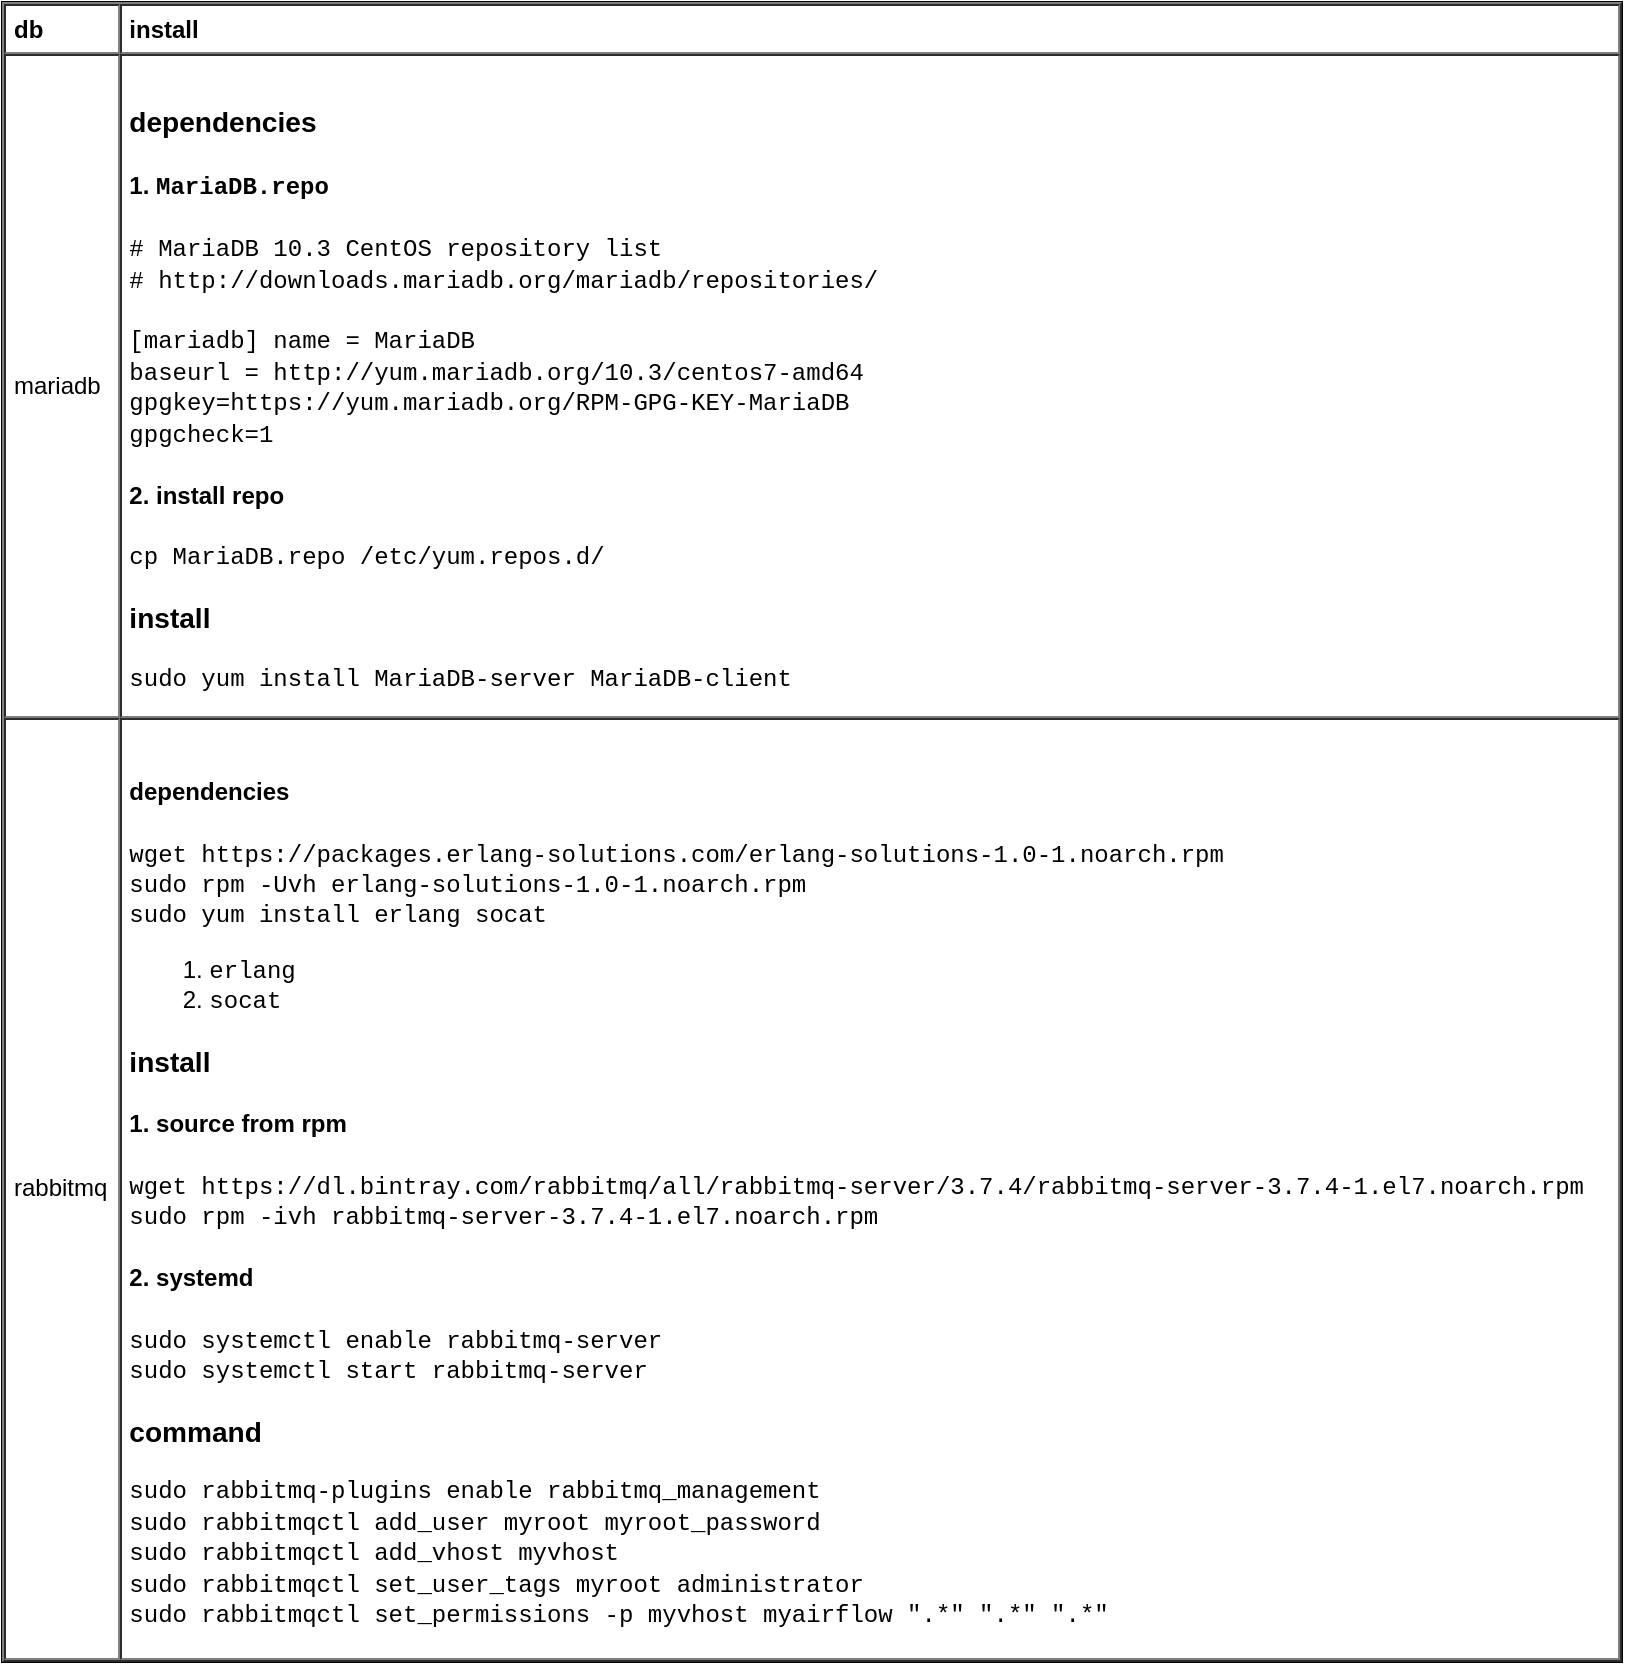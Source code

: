 <mxfile version="13.1.3" pages="3">
    <diagram id="bLB-15KIItHZLIwzvUtw" name="install">
        <mxGraphModel dx="822" dy="480" grid="1" gridSize="10" guides="1" tooltips="1" connect="1" arrows="1" fold="1" page="1" pageScale="1" pageWidth="827" pageHeight="1169" math="0" shadow="0">
            <root>
                <mxCell id="r4bx7zmuQvU5lQe_M6j6-0"/>
                <mxCell id="r4bx7zmuQvU5lQe_M6j6-1" parent="r4bx7zmuQvU5lQe_M6j6-0"/>
                <mxCell id="QrZE1w03IrAIoicb0JWs-0" value="&lt;table cellpadding=&quot;4&quot; cellspacing=&quot;0&quot; border=&quot;1&quot; style=&quot;font-size: 1em ; width: 100% ; height: 100%&quot;&gt;&lt;tbody&gt;&lt;tr&gt;&lt;th&gt;db&lt;/th&gt;&lt;th&gt;install&lt;/th&gt;&lt;/tr&gt;&lt;tr&gt;&lt;td&gt;mariadb&lt;/td&gt;&lt;td&gt;&lt;h3&gt;dependencies&lt;/h3&gt;&lt;h4&gt;1. &lt;font face=&quot;Courier New&quot;&gt;MariaDB.repo&lt;/font&gt;&lt;/h4&gt;&lt;div&gt;&lt;font face=&quot;Courier New&quot;&gt;# MariaDB 10.3 CentOS repository list&lt;/font&gt;&lt;/div&gt;&lt;div&gt;&lt;font face=&quot;Courier New&quot;&gt;# http://downloads.mariadb.org/mariadb/repositories/&lt;/font&gt;&lt;/div&gt;&lt;div&gt;&lt;font face=&quot;Courier New&quot;&gt;&lt;br&gt;&lt;/font&gt;&lt;/div&gt;&lt;div&gt;&lt;font face=&quot;Courier New&quot;&gt;[mariadb] name = MariaDB&lt;/font&gt;&lt;/div&gt;&lt;div&gt;&lt;font face=&quot;Courier New&quot;&gt;baseurl = http://yum.mariadb.org/10.3/centos7-amd64&amp;nbsp;&lt;/font&gt;&lt;/div&gt;&lt;div&gt;&lt;font face=&quot;Courier New&quot;&gt;gpgkey=https://yum.mariadb.org/RPM-GPG-KEY-MariaDB&lt;/font&gt;&lt;/div&gt;&lt;div&gt;&lt;font face=&quot;Courier New&quot;&gt;gpgcheck=1&lt;/font&gt;&lt;/div&gt;&lt;h4&gt;2. install repo&lt;/h4&gt;&lt;div&gt;&lt;font face=&quot;Courier New&quot;&gt;cp MariaDB.repo /etc/yum.repos.d/&lt;/font&gt;&lt;/div&gt;&lt;h3&gt;install&lt;/h3&gt;&lt;div&gt;&lt;font face=&quot;Courier New&quot;&gt;sudo yum install MariaDB-server MariaDB-client&lt;/font&gt;&lt;br&gt;&lt;/div&gt;&lt;/td&gt;&lt;/tr&gt;&lt;tr&gt;&lt;td&gt;rabbitmq&lt;/td&gt;&lt;td&gt;&lt;h4&gt;dependencies&lt;/h4&gt;&lt;div&gt;&lt;font face=&quot;Courier New&quot;&gt;wget https://packages.erlang-solutions.com/erlang-solutions-1.0-1.noarch.rpm&lt;/font&gt;&lt;/div&gt;&lt;div&gt;&lt;font face=&quot;Courier New&quot;&gt;sudo rpm -Uvh erlang-solutions-1.0-1.noarch.rpm&lt;/font&gt;&lt;br&gt;&lt;/div&gt;&lt;div&gt;&lt;font face=&quot;Courier New&quot;&gt;sudo yum install erlang socat&lt;br&gt;&lt;/font&gt;&lt;/div&gt;&lt;div&gt;&lt;ol&gt;&lt;li&gt;&lt;span style=&quot;font-family: &amp;#34;courier new&amp;#34; ; font-size: 1em&quot;&gt;erlang&lt;/span&gt;&lt;br&gt;&lt;/li&gt;&lt;li&gt;&lt;span style=&quot;font-family: &amp;#34;courier new&amp;#34; ; font-size: 1em&quot;&gt;socat&lt;/span&gt;&lt;/li&gt;&lt;/ol&gt;&lt;h3&gt;install&lt;/h3&gt;&lt;/div&gt;&lt;h4&gt;1. source from rpm&lt;/h4&gt;&lt;div&gt;&lt;font face=&quot;Courier New&quot;&gt;wget https://dl.bintray.com/rabbitmq/all/rabbitmq-server/3.7.4/rabbitmq-server-3.7.4-1.el7.noarch.rpm&lt;br&gt;&lt;/font&gt;&lt;/div&gt;&lt;div&gt;&lt;font face=&quot;Courier New&quot;&gt;sudo rpm -ivh rabbitmq-server-3.7.4-1.el7.noarch.rpm&lt;/font&gt;&lt;/div&gt;&lt;h4&gt;2. systemd&lt;/h4&gt;&lt;div&gt;&lt;div&gt;&lt;font face=&quot;Courier New&quot;&gt;sudo systemctl enable rabbitmq-server&lt;/font&gt;&lt;/div&gt;&lt;div&gt;&lt;font face=&quot;Courier New&quot;&gt;sudo systemctl start rabbitmq-server&lt;/font&gt;&lt;/div&gt;&lt;/div&gt;&lt;h3&gt;command&lt;/h3&gt;&lt;div&gt;&lt;font face=&quot;Courier New&quot;&gt;sudo rabbitmq-plugins enable rabbitmq_management&lt;/font&gt;&lt;/div&gt;&lt;div&gt;&lt;font face=&quot;Courier New&quot;&gt;sudo rabbitmqctl add_user myroot myroot_password&lt;/font&gt;&lt;/div&gt;&lt;div&gt;&lt;span style=&quot;font-family: &amp;#34;courier new&amp;#34;&quot;&gt;sudo rabbitmqctl add_vhost myvhost&lt;/span&gt;&lt;font face=&quot;Courier New&quot;&gt;&lt;br&gt;&lt;/font&gt;&lt;/div&gt;&lt;div&gt;&lt;font face=&quot;Courier New&quot;&gt;sudo rabbitmqctl set_user_tags myroot administrator&lt;/font&gt;&lt;br&gt;&lt;/div&gt;&lt;div&gt;&lt;span style=&quot;font-family: &amp;#34;courier new&amp;#34;&quot;&gt;sudo rabbitmqctl set_permissions -p myvhost myairflow &quot;.*&quot; &quot;.*&quot; &quot;.*&quot;&lt;/span&gt;&lt;/div&gt;&lt;/td&gt;&lt;/tr&gt;&lt;/tbody&gt;&lt;/table&gt; " style="verticalAlign=top;align=left;overflow=fill;fontSize=12;fontFamily=Helvetica;html=1" parent="r4bx7zmuQvU5lQe_M6j6-1" vertex="1">
                    <mxGeometry x="10" y="10" width="810" height="830" as="geometry"/>
                </mxCell>
            </root>
        </mxGraphModel>
    </diagram>
    <diagram id="qs0QUAytXHS2nKGxKQSG" name="mariadb-config">
        <mxGraphModel dx="822" dy="480" grid="1" gridSize="10" guides="1" tooltips="1" connect="1" arrows="1" fold="1" page="1" pageScale="1" pageWidth="827" pageHeight="1169" math="0" shadow="0">
            <root>
                <mxCell id="29MXGs88AO1VGB2FE-rs-0"/>
                <mxCell id="29MXGs88AO1VGB2FE-rs-1" parent="29MXGs88AO1VGB2FE-rs-0"/>
                <mxCell id="451GmTiY2wvtwt0KklQe-0" value="&lt;table cellpadding=&quot;4&quot; cellspacing=&quot;0&quot; border=&quot;1&quot; style=&quot;font-size: 1em ; width: 100% ; height: 100%&quot;&gt;&lt;tbody&gt;&lt;tr&gt;&lt;th&gt;config&lt;/th&gt;&lt;th&gt;contents&lt;/th&gt;&lt;/tr&gt;&lt;tr&gt;&lt;td&gt;basic&lt;/td&gt;&lt;td&gt;&lt;h3&gt;initial mariadb&lt;/h3&gt;&lt;h4&gt;1. start server&lt;/h4&gt;&lt;div&gt;&lt;span style=&quot;font-family: &amp;#34;courier new&amp;#34; ; font-size: 1em&quot;&gt;sudo systemctl start mariadb.service&lt;/span&gt;&lt;br&gt;&lt;h4&gt;2. secure config&lt;/h4&gt;&lt;/div&gt;&lt;div&gt;&lt;span style=&quot;font-family: &amp;#34;courier new&amp;#34; ; font-size: 1em&quot;&gt;mysql_secure_installation&lt;/span&gt;&lt;/div&gt;&lt;h4&gt;&lt;span style=&quot;font-size: 1em&quot;&gt;3. change datapath and port optionally&lt;/span&gt;&lt;/h4&gt;&lt;div&gt;&lt;span style=&quot;font-size: 1em&quot;&gt;&lt;font face=&quot;Courier New&quot;&gt;MARIADB_DATA_HOME=/mariadb/home&lt;/font&gt;&lt;/span&gt;&lt;/div&gt;&lt;div&gt;&lt;ol&gt;&lt;li&gt;&lt;font face=&quot;Courier New&quot;&gt;mysql -u root -p -e &quot;select @@datadir, @@port&quot;&lt;/font&gt;&lt;/li&gt;&lt;li&gt;&lt;font face=&quot;Courier New&quot;&gt;sudo chown -R mysql: ${MARIADB_DATA_HOME}&lt;/font&gt;&lt;br&gt;&lt;/li&gt;&lt;li&gt;&lt;font face=&quot;Courier New&quot;&gt;sudo cp -R -p /var/lib/mysql/* ${MARIADB_DATA_HOME}&lt;br&gt;&lt;/font&gt;&lt;/li&gt;&lt;/ol&gt;&lt;div&gt;may need selinux settings for centos:&lt;/div&gt;&lt;div&gt;&lt;br&gt;&lt;/div&gt;&lt;div&gt;&lt;font face=&quot;Courier New&quot;&gt;sudo semanage fcontext -a -t mysqld_db_t &quot;${&lt;/font&gt;&lt;span style=&quot;font-family: &amp;#34;courier new&amp;#34;&quot;&gt;MARIADB_DATA_HOME&lt;/span&gt;&lt;font face=&quot;Courier New&quot;&gt;}(/.*)?&quot;&lt;br&gt;&lt;/font&gt;&lt;/div&gt;&lt;div&gt;&lt;font face=&quot;Courier New&quot;&gt;sudo restorecon -R ${&lt;/font&gt;&lt;span style=&quot;font-family: &amp;#34;courier new&amp;#34;&quot;&gt;MARIADB_DATA_HOME&lt;/span&gt;&lt;font face=&quot;Courier New&quot;&gt;}&lt;/font&gt;&lt;br&gt;&lt;/div&gt;&lt;div&gt;&lt;h4&gt;&lt;span style=&quot;font-size: 1em&quot;&gt;4. change port optionally&lt;/span&gt;&lt;/h4&gt;&lt;/div&gt;&lt;div&gt;&lt;font face=&quot;Courier New&quot;&gt;MARIADB_PORT=3308(3306 default)&lt;/font&gt;&lt;/div&gt;&lt;div&gt;&lt;ol&gt;&lt;li&gt;&lt;span style=&quot;font-size: 1em&quot;&gt;config file&amp;nbsp;&lt;/span&gt;&lt;font face=&quot;Courier New&quot; style=&quot;font-size: 1em&quot;&gt;/etc/my.cnf.d/server.cnf&lt;/font&gt;&lt;/li&gt;&lt;/ol&gt;&lt;div&gt;may need additional settings:&lt;/div&gt;&lt;/div&gt;&lt;div&gt;&lt;br&gt;&lt;/div&gt;&lt;div&gt;&lt;font face=&quot;Courier New&quot;&gt;sudo yum install policycoreutils-python&lt;br&gt;&lt;/font&gt;&lt;/div&gt;&lt;div&gt;&lt;font face=&quot;Courier New&quot;&gt;sudo semanage port -a -t mysqld_port_t -p tcp ${MARIADB_PORT}&lt;br&gt;&lt;/font&gt;&lt;/div&gt;&lt;h3&gt;config files&lt;/h3&gt;&lt;/div&gt;&lt;div&gt;&lt;ol&gt;&lt;li&gt;&lt;font face=&quot;courier new&quot;&gt;/etc/my.cnf&lt;/font&gt;&lt;br&gt;&lt;/li&gt;&lt;li&gt;&lt;font face=&quot;courier new&quot;&gt;/etc/my.cnf.d/server.cnf&lt;br&gt;&lt;/font&gt;&lt;/li&gt;&lt;li&gt;&lt;font face=&quot;courier new&quot;&gt;~/.my.cnf&lt;br&gt;&lt;/font&gt;&lt;/li&gt;&lt;/ol&gt;&lt;/div&gt;&lt;/td&gt;&lt;/tr&gt;&lt;tr&gt;&lt;td&gt;/etc/my.cnf&lt;/td&gt;&lt;td&gt;&lt;font face=&quot;Courier New&quot;&gt;[client-server]&lt;br&gt;&lt;br&gt;[mysqld]&lt;br&gt;datadir=${MARIADB_DATA_HOME}&lt;br&gt;socket=&lt;/font&gt;${&lt;span style=&quot;font-family: &amp;#34;courier new&amp;#34;&quot;&gt;MARIADB_DATA_HOME}&lt;/span&gt;&lt;font face=&quot;Courier New&quot;&gt;/mysql.sock&lt;br&gt;&lt;br&gt;[client]&lt;br&gt;socket=&lt;/font&gt;${&lt;span style=&quot;font-family: &amp;#34;courier new&amp;#34;&quot;&gt;MARIADB_DATA_HOME}&lt;/span&gt;&lt;font face=&quot;Courier New&quot;&gt;/mysql.sock&lt;br&gt;&lt;br&gt;!includedir /etc/my.cnf.d&lt;/font&gt;&lt;br&gt;&lt;/td&gt;&lt;/tr&gt;&lt;tr&gt;&lt;td&gt;/etc/my.cnf.d/server.cnf&lt;br&gt;&lt;/td&gt;&lt;td&gt;&lt;font face=&quot;Courier New&quot;&gt;[mysqld]&lt;br&gt;port=3308&lt;/font&gt;&lt;br&gt;&lt;/td&gt;&lt;/tr&gt;&lt;tr&gt;&lt;td&gt;~/.my.cnf&lt;br&gt;&lt;/td&gt;&lt;td&gt;&lt;font face=&quot;Courier New&quot;&gt;[clienthost1] # or [client]&lt;/font&gt;&lt;br style=&quot;font-family: &amp;#34;courier new&amp;#34;&quot;&gt;&lt;span style=&quot;font-family: &amp;#34;courier new&amp;#34;&quot;&gt;host=localhost&lt;br&gt;&lt;/span&gt;&lt;font face=&quot;Courier New&quot;&gt;port=port&lt;br&gt;socket=/tmp/mysql.sock&lt;br&gt;&lt;/font&gt;&lt;span style=&quot;font-family: &amp;#34;courier new&amp;#34;&quot;&gt;database=dbname&lt;/span&gt;&lt;font face=&quot;Courier New&quot;&gt;&lt;br&gt;user=username&lt;br&gt;password=passwd&lt;br&gt;&lt;br&gt;[clienthost2]&lt;br&gt;...&lt;br&gt;&lt;br&gt;# connect to mysql&lt;br&gt;#&amp;nbsp;mysql --defaults-group-suffix=host1&lt;/font&gt;&lt;/td&gt;&lt;/tr&gt;&lt;/tbody&gt;&lt;/table&gt; " style="verticalAlign=top;align=left;overflow=fill;fontSize=12;fontFamily=Helvetica;html=1" parent="29MXGs88AO1VGB2FE-rs-1" vertex="1">
                    <mxGeometry x="19" y="15" width="771" height="1045" as="geometry"/>
                </mxCell>
            </root>
        </mxGraphModel>
    </diagram>
    <diagram id="DSATgfqD7Z32CIduniQ1" name="mariadb-cmd">
        <mxGraphModel dx="641" dy="480" grid="1" gridSize="10" guides="1" tooltips="1" connect="1" arrows="1" fold="1" page="1" pageScale="1" pageWidth="827" pageHeight="1169" math="0" shadow="0">
            <root>
                <mxCell id="ZN6FDCZ_Gpi1RWRekCws-0"/>
                <mxCell id="ZN6FDCZ_Gpi1RWRekCws-1" parent="ZN6FDCZ_Gpi1RWRekCws-0"/>
                <mxCell id="ZN6FDCZ_Gpi1RWRekCws-2" value="&lt;table cellpadding=&quot;4&quot; cellspacing=&quot;0&quot; border=&quot;1&quot; style=&quot;font-size: 1em ; width: 100% ; height: 100%&quot;&gt;&lt;tbody&gt;&lt;tr&gt;&lt;th&gt;command&lt;/th&gt;&lt;th&gt;contents&lt;/th&gt;&lt;/tr&gt;&lt;tr&gt;&lt;td&gt;database&lt;/td&gt;&lt;td&gt;&lt;font face=&quot;Courier New&quot;&gt;create database flow default character set utf8 default collate utf8_bin&lt;br&gt;&lt;/font&gt;&lt;/td&gt;&lt;/tr&gt;&lt;tr&gt;&lt;td&gt;user&lt;/td&gt;&lt;td&gt;&lt;font face=&quot;Courier New&quot;&gt;create user flow identified by 'flow'&lt;/font&gt;;&lt;br&gt;&lt;/td&gt;&lt;/tr&gt;&lt;tr&gt;&lt;td&gt;&lt;span style=&quot;font-size: 1em&quot;&gt;privilege&lt;/span&gt;&lt;br&gt;&lt;/td&gt;&lt;td&gt;&lt;ol&gt;&lt;li&gt;&lt;font face=&quot;Courier New&quot;&gt;grant all privileges on flow.* to 'flow'@'%'&lt;/font&gt;&lt;/li&gt;&lt;li&gt;&lt;font face=&quot;Courier New&quot;&gt;flush privileges&lt;/font&gt;&lt;/li&gt;&lt;li&gt;&lt;font face=&quot;Courier New&quot;&gt;show grants for 'flow'&lt;/font&gt;&lt;/li&gt;&lt;/ol&gt;&lt;/td&gt;&lt;/tr&gt;&lt;/tbody&gt;&lt;/table&gt; " style="verticalAlign=top;align=left;overflow=fill;fontSize=12;fontFamily=Helvetica;html=1" parent="ZN6FDCZ_Gpi1RWRekCws-1" vertex="1">
                    <mxGeometry x="10" y="10" width="640" height="160" as="geometry"/>
                </mxCell>
            </root>
        </mxGraphModel>
    </diagram>
</mxfile>

